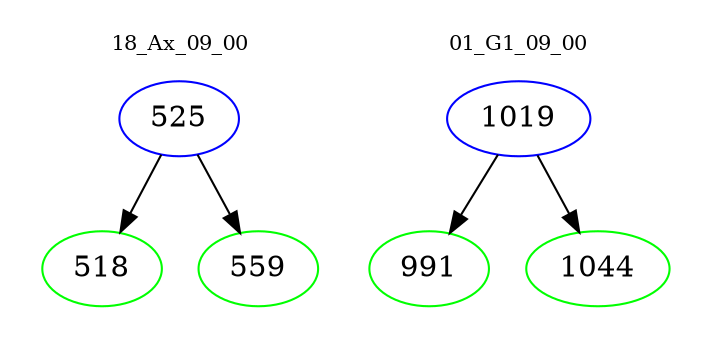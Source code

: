 digraph{
subgraph cluster_0 {
color = white
label = "18_Ax_09_00";
fontsize=10;
T0_525 [label="525", color="blue"]
T0_525 -> T0_518 [color="black"]
T0_518 [label="518", color="green"]
T0_525 -> T0_559 [color="black"]
T0_559 [label="559", color="green"]
}
subgraph cluster_1 {
color = white
label = "01_G1_09_00";
fontsize=10;
T1_1019 [label="1019", color="blue"]
T1_1019 -> T1_991 [color="black"]
T1_991 [label="991", color="green"]
T1_1019 -> T1_1044 [color="black"]
T1_1044 [label="1044", color="green"]
}
}
